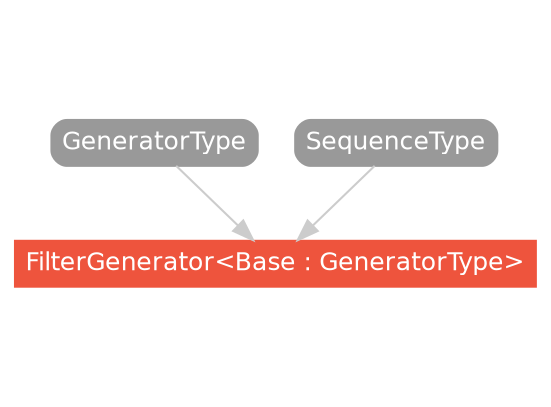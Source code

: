 strict digraph "FilterGenerator<Base : GeneratorType> - Type Hierarchy - SwiftDoc.org" {
    pad="0.1,0.8"
    node [shape=box, style="filled,rounded", color="#999999", fillcolor="#999999", fontcolor=white, fontname=Helvetica, fontnames="Helvetica,sansserif", fontsize=12, margin="0.07,0.05", height="0.3"]
    edge [color="#cccccc"]
    "FilterGenerator<Base : GeneratorType>" [URL="/type/FilterGenerator/", style="filled", fillcolor="#ee543d", color="#ee543d"]
    "GeneratorType" [URL="/protocol/GeneratorType/"]
    "SequenceType" [URL="/protocol/SequenceType/"]    "GeneratorType" -> "FilterGenerator<Base : GeneratorType>"
    "SequenceType" -> "FilterGenerator<Base : GeneratorType>"
    subgraph Types {
        rank = max; "FilterGenerator<Base : GeneratorType>";
    }
}